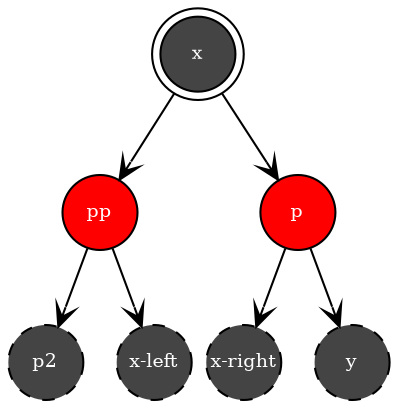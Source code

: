 digraph G {
    graph [nodesep=0.1]
    node [shape=circle style="filled" fillcolor="#444444" fontcolor="white" fontsize=9 fixedsize=true]
    edge [arrowhead=vee]        
    
    p2  [style="dashed,filled"]
    _pp [group=pp style=invis label="" width=0]    
    x   [group=x shape=doublecircle]

    x_L [style="dashed,filled" label="x-left"]
    pp  [group=pp fillcolor="red"]
    _x  [group=x label="" width=0 style=invis]
    p   [group=p fillcolor="red"]

    x_R [style="dashed,filled" label="x-right"]
    _p  [group=p label="" width=0 style=invis]
    y   [style="dashed,filled"]
    
    pp -> p2
    pp -> _pp [style=invis]
    pp -> x_L

    x -> pp
    x -> _x  [style=invis]
    x -> p
    
    p -> x_R
    p -> _p [style=invis]
    p -> y
}